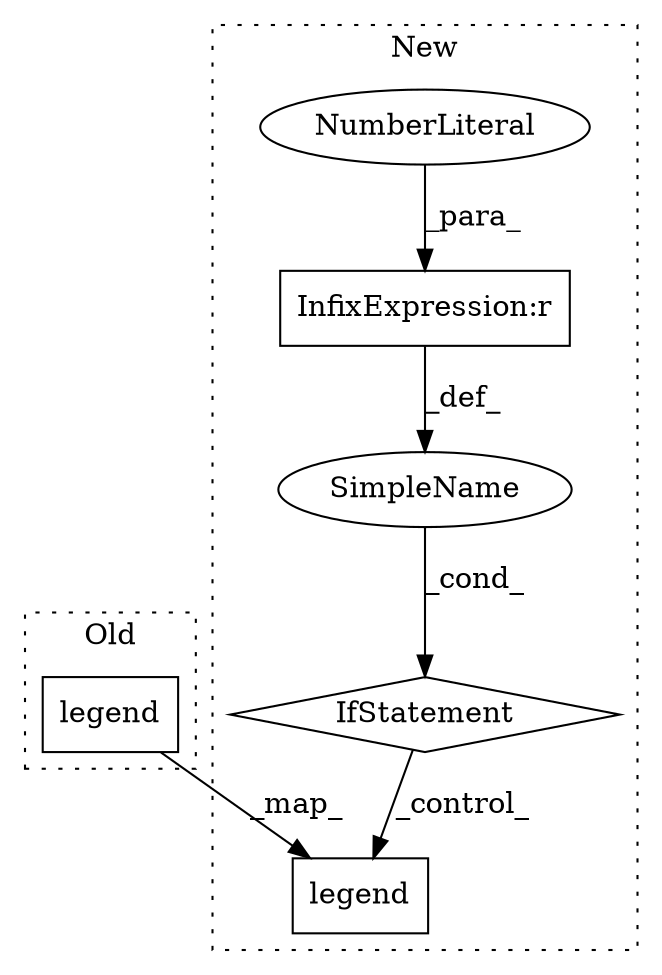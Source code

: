 digraph G {
subgraph cluster0 {
1 [label="legend" a="32" s="1727" l="8" shape="box"];
label = "Old";
style="dotted";
}
subgraph cluster1 {
2 [label="legend" a="32" s="1882" l="8" shape="box"];
3 [label="IfStatement" a="25" s="1840,1852" l="4,2" shape="diamond"];
4 [label="SimpleName" a="42" s="" l="" shape="ellipse"];
5 [label="InfixExpression:r" a="27" s="1847" l="4" shape="box"];
6 [label="NumberLiteral" a="34" s="1851" l="1" shape="ellipse"];
label = "New";
style="dotted";
}
1 -> 2 [label="_map_"];
3 -> 2 [label="_control_"];
4 -> 3 [label="_cond_"];
5 -> 4 [label="_def_"];
6 -> 5 [label="_para_"];
}